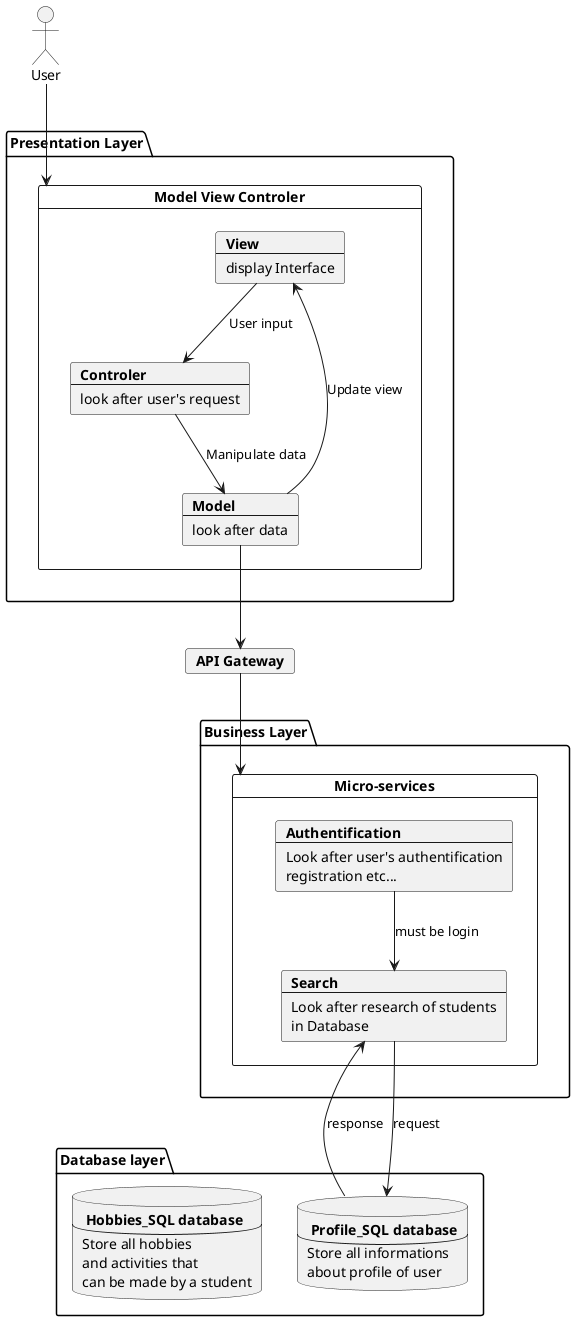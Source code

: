 @startuml
actor User
package "Presentation Layer" {
card "Model View Controler" as MVC {
    card View [
    <b>View
    ----
    display Interface
    ]
    card Model [
    <b>Model
    ----
    look after data
    ]
    card Controler [
    <b>Controler
    ----
    look after user's request
    ]
    View --> Controler : User input
    Controler --> Model : Manipulate data
    Model --> View : Update view
}
}
card api [
    <b>API Gateway
]
Model --> api
package "Database layer" {
database user [
<b> Profile_SQL database
---
Store all informations
about profile of user
]
database hobbies [
<b> Hobbies_SQL database
---
Store all hobbies
and activities that
can be made by a student
]
}
package "Business Layer" {
card "Micro-services" as MS {
card auth [
<b>Authentification
----
Look after user's authentification
registration etc...
]
card search [
<b>Search
---
Look after research of students
in Database
]
auth --> search : must be login
search --> user : request
user --> search : response
}
}

api --> MS

User --> MVC

@enduml